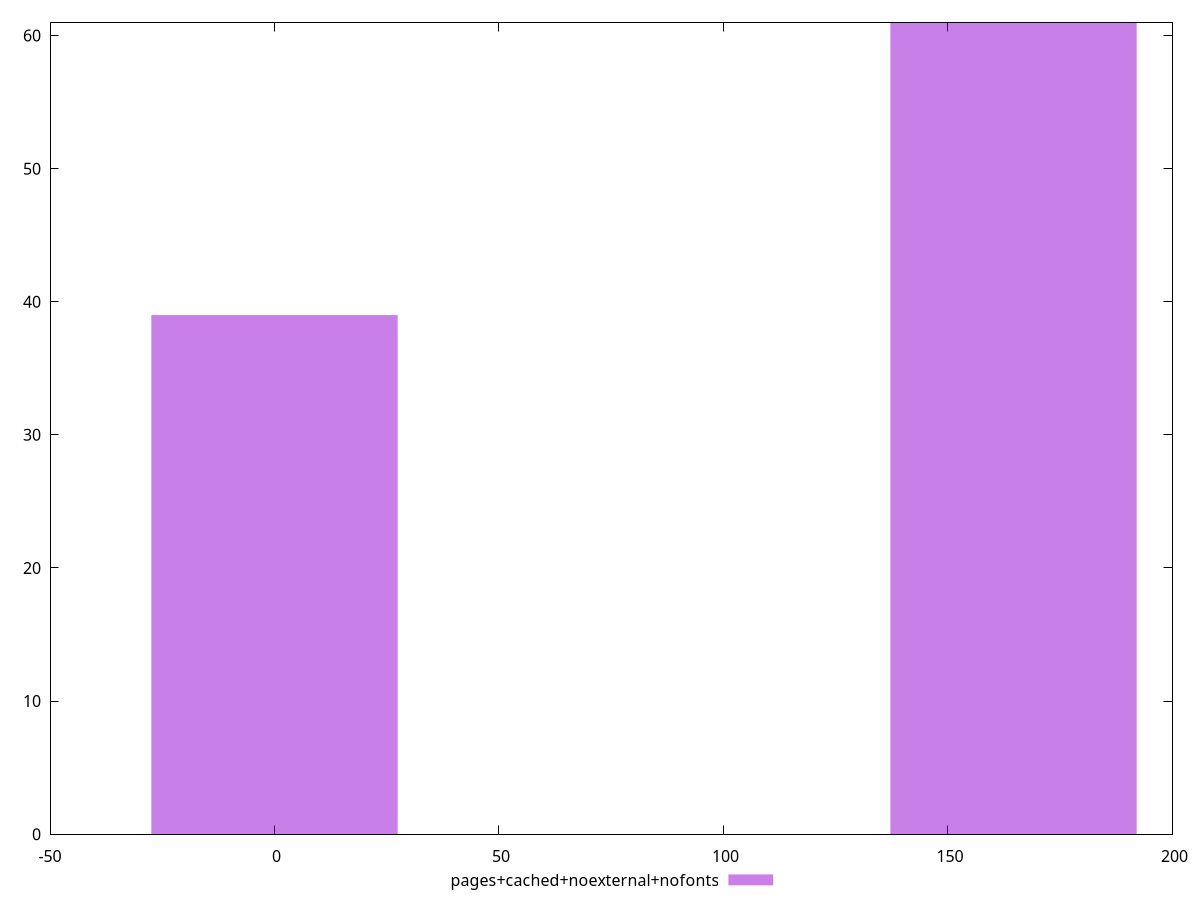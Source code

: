 $_pagesCachedNoexternalNofonts <<EOF
164.59086580836478 61
0 39
EOF
set key outside below
set terminal pngcairo
set output "report_00005_2020-11-02T22-26-11.212Z/uses-http2/pages+cached+noexternal+nofonts//raw_hist.png"
set yrange [0:61]
set boxwidth 54.863621936121596
set style fill transparent solid 0.5 noborder
plot $_pagesCachedNoexternalNofonts title "pages+cached+noexternal+nofonts" with boxes ,